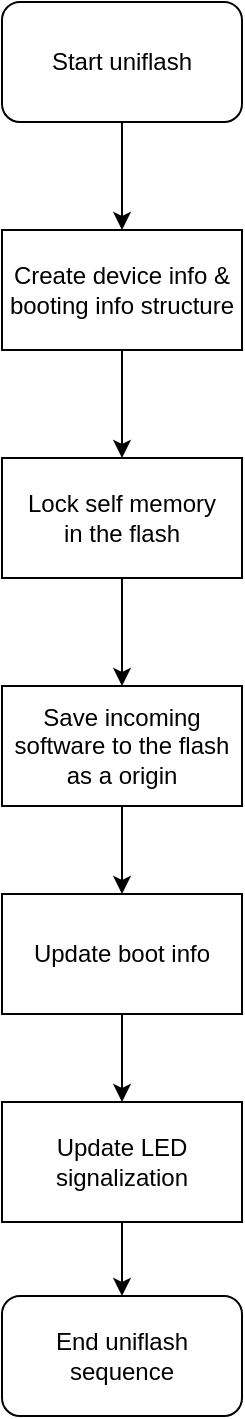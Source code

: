 <mxfile scale="3" border="0">
    <diagram id="LzTGRrPrDBO6Tm46XuKC" name="Page-1">
        <mxGraphModel dx="1444" dy="1139" grid="0" gridSize="10" guides="1" tooltips="1" connect="1" arrows="1" fold="1" page="0" pageScale="1" pageWidth="1600" pageHeight="1200" math="0" shadow="0">
            <root>
                <mxCell id="0"/>
                <mxCell id="1" parent="0"/>
                <mxCell id="229" style="edgeStyle=none;html=1;exitX=0.5;exitY=1;exitDx=0;exitDy=0;" edge="1" parent="1" source="169" target="220">
                    <mxGeometry relative="1" as="geometry"/>
                </mxCell>
                <mxCell id="169" value="Start uniflash" style="rounded=1;whiteSpace=wrap;html=1;flipV=0;flipH=1;" parent="1" vertex="1">
                    <mxGeometry x="10" y="330" width="120" height="60" as="geometry"/>
                </mxCell>
                <mxCell id="231" style="edgeStyle=none;html=1;exitX=0.5;exitY=1;exitDx=0;exitDy=0;" edge="1" parent="1" source="220" target="222">
                    <mxGeometry relative="1" as="geometry"/>
                </mxCell>
                <mxCell id="220" value="Create device info &amp;amp; booting info structure" style="rounded=0;whiteSpace=wrap;html=1;flipV=0;flipH=1;" vertex="1" parent="1">
                    <mxGeometry x="10" y="444" width="120" height="60" as="geometry"/>
                </mxCell>
                <mxCell id="232" style="edgeStyle=none;html=1;exitX=0.5;exitY=1;exitDx=0;exitDy=0;" edge="1" parent="1" source="222" target="224">
                    <mxGeometry relative="1" as="geometry"/>
                </mxCell>
                <mxCell id="222" value="Lock self memory&lt;br&gt;in the flash" style="rounded=0;whiteSpace=wrap;html=1;flipV=0;flipH=1;" vertex="1" parent="1">
                    <mxGeometry x="10" y="558" width="120" height="60" as="geometry"/>
                </mxCell>
                <mxCell id="233" style="edgeStyle=none;html=1;exitX=0.5;exitY=1;exitDx=0;exitDy=0;" edge="1" parent="1" source="224" target="225">
                    <mxGeometry relative="1" as="geometry"/>
                </mxCell>
                <mxCell id="224" value="Save incoming software to the flash as a origin" style="rounded=0;whiteSpace=wrap;html=1;flipV=0;flipH=1;" vertex="1" parent="1">
                    <mxGeometry x="10" y="672" width="120" height="60" as="geometry"/>
                </mxCell>
                <mxCell id="234" style="edgeStyle=none;html=1;exitX=0.5;exitY=1;exitDx=0;exitDy=0;" edge="1" parent="1" source="225" target="228">
                    <mxGeometry relative="1" as="geometry"/>
                </mxCell>
                <mxCell id="225" value="Update boot info" style="rounded=0;whiteSpace=wrap;html=1;flipV=0;flipH=1;" vertex="1" parent="1">
                    <mxGeometry x="10" y="776" width="120" height="60" as="geometry"/>
                </mxCell>
                <mxCell id="227" value="End uniflash sequence" style="rounded=1;whiteSpace=wrap;html=1;flipV=0;flipH=1;" vertex="1" parent="1">
                    <mxGeometry x="10" y="977" width="120" height="60" as="geometry"/>
                </mxCell>
                <mxCell id="235" style="edgeStyle=none;html=1;exitX=0.5;exitY=1;exitDx=0;exitDy=0;" edge="1" parent="1" source="228" target="227">
                    <mxGeometry relative="1" as="geometry"/>
                </mxCell>
                <mxCell id="228" value="Update LED signalization" style="rounded=0;whiteSpace=wrap;html=1;flipV=0;flipH=1;" vertex="1" parent="1">
                    <mxGeometry x="10" y="880" width="120" height="60" as="geometry"/>
                </mxCell>
            </root>
        </mxGraphModel>
    </diagram>
</mxfile>